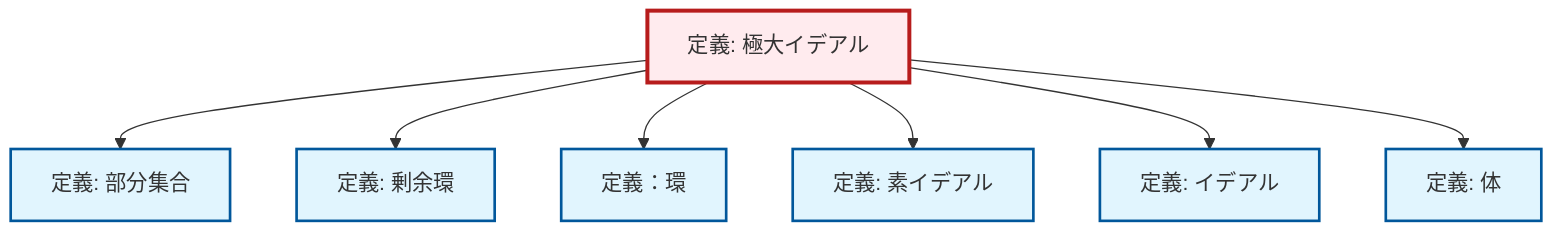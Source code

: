 graph TD
    classDef definition fill:#e1f5fe,stroke:#01579b,stroke-width:2px
    classDef theorem fill:#f3e5f5,stroke:#4a148c,stroke-width:2px
    classDef axiom fill:#fff3e0,stroke:#e65100,stroke-width:2px
    classDef example fill:#e8f5e9,stroke:#1b5e20,stroke-width:2px
    classDef current fill:#ffebee,stroke:#b71c1c,stroke-width:3px
    def-ring["定義：環"]:::definition
    def-ideal["定義: イデアル"]:::definition
    def-subset["定義: 部分集合"]:::definition
    def-maximal-ideal["定義: 極大イデアル"]:::definition
    def-prime-ideal["定義: 素イデアル"]:::definition
    def-quotient-ring["定義: 剰余環"]:::definition
    def-field["定義: 体"]:::definition
    def-maximal-ideal --> def-subset
    def-maximal-ideal --> def-quotient-ring
    def-maximal-ideal --> def-ring
    def-maximal-ideal --> def-prime-ideal
    def-maximal-ideal --> def-ideal
    def-maximal-ideal --> def-field
    class def-maximal-ideal current